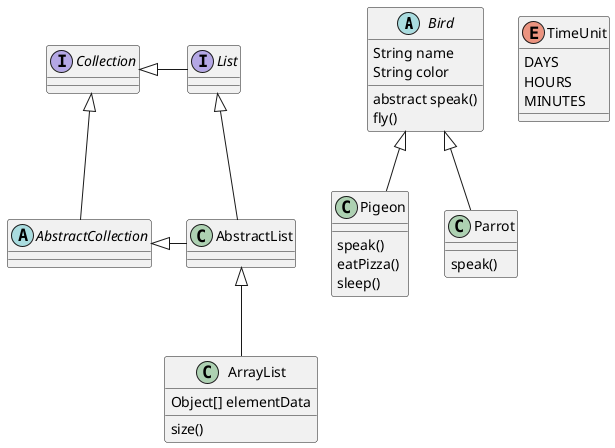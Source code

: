 @startuml
'https://plantuml.com/class-diagram

abstract class Bird {
   String name
   String color
   abstract speak()
   fly()
 }

class Pigeon {
    speak()
    eatPizza()
    sleep()
}

class Parrot{
speak()
}

Bird <|-- Pigeon
Bird <|-- Parrot

abstract AbstractCollection
interface List
interface Collection

List <|-- AbstractList
Collection <|-- AbstractCollection

Collection <|- List
AbstractCollection <|- AbstractList
AbstractList <|-- ArrayList

class ArrayList {
Object[] elementData
size()
}

enum TimeUnit {
DAYS
HOURS
MINUTES
}

@enduml